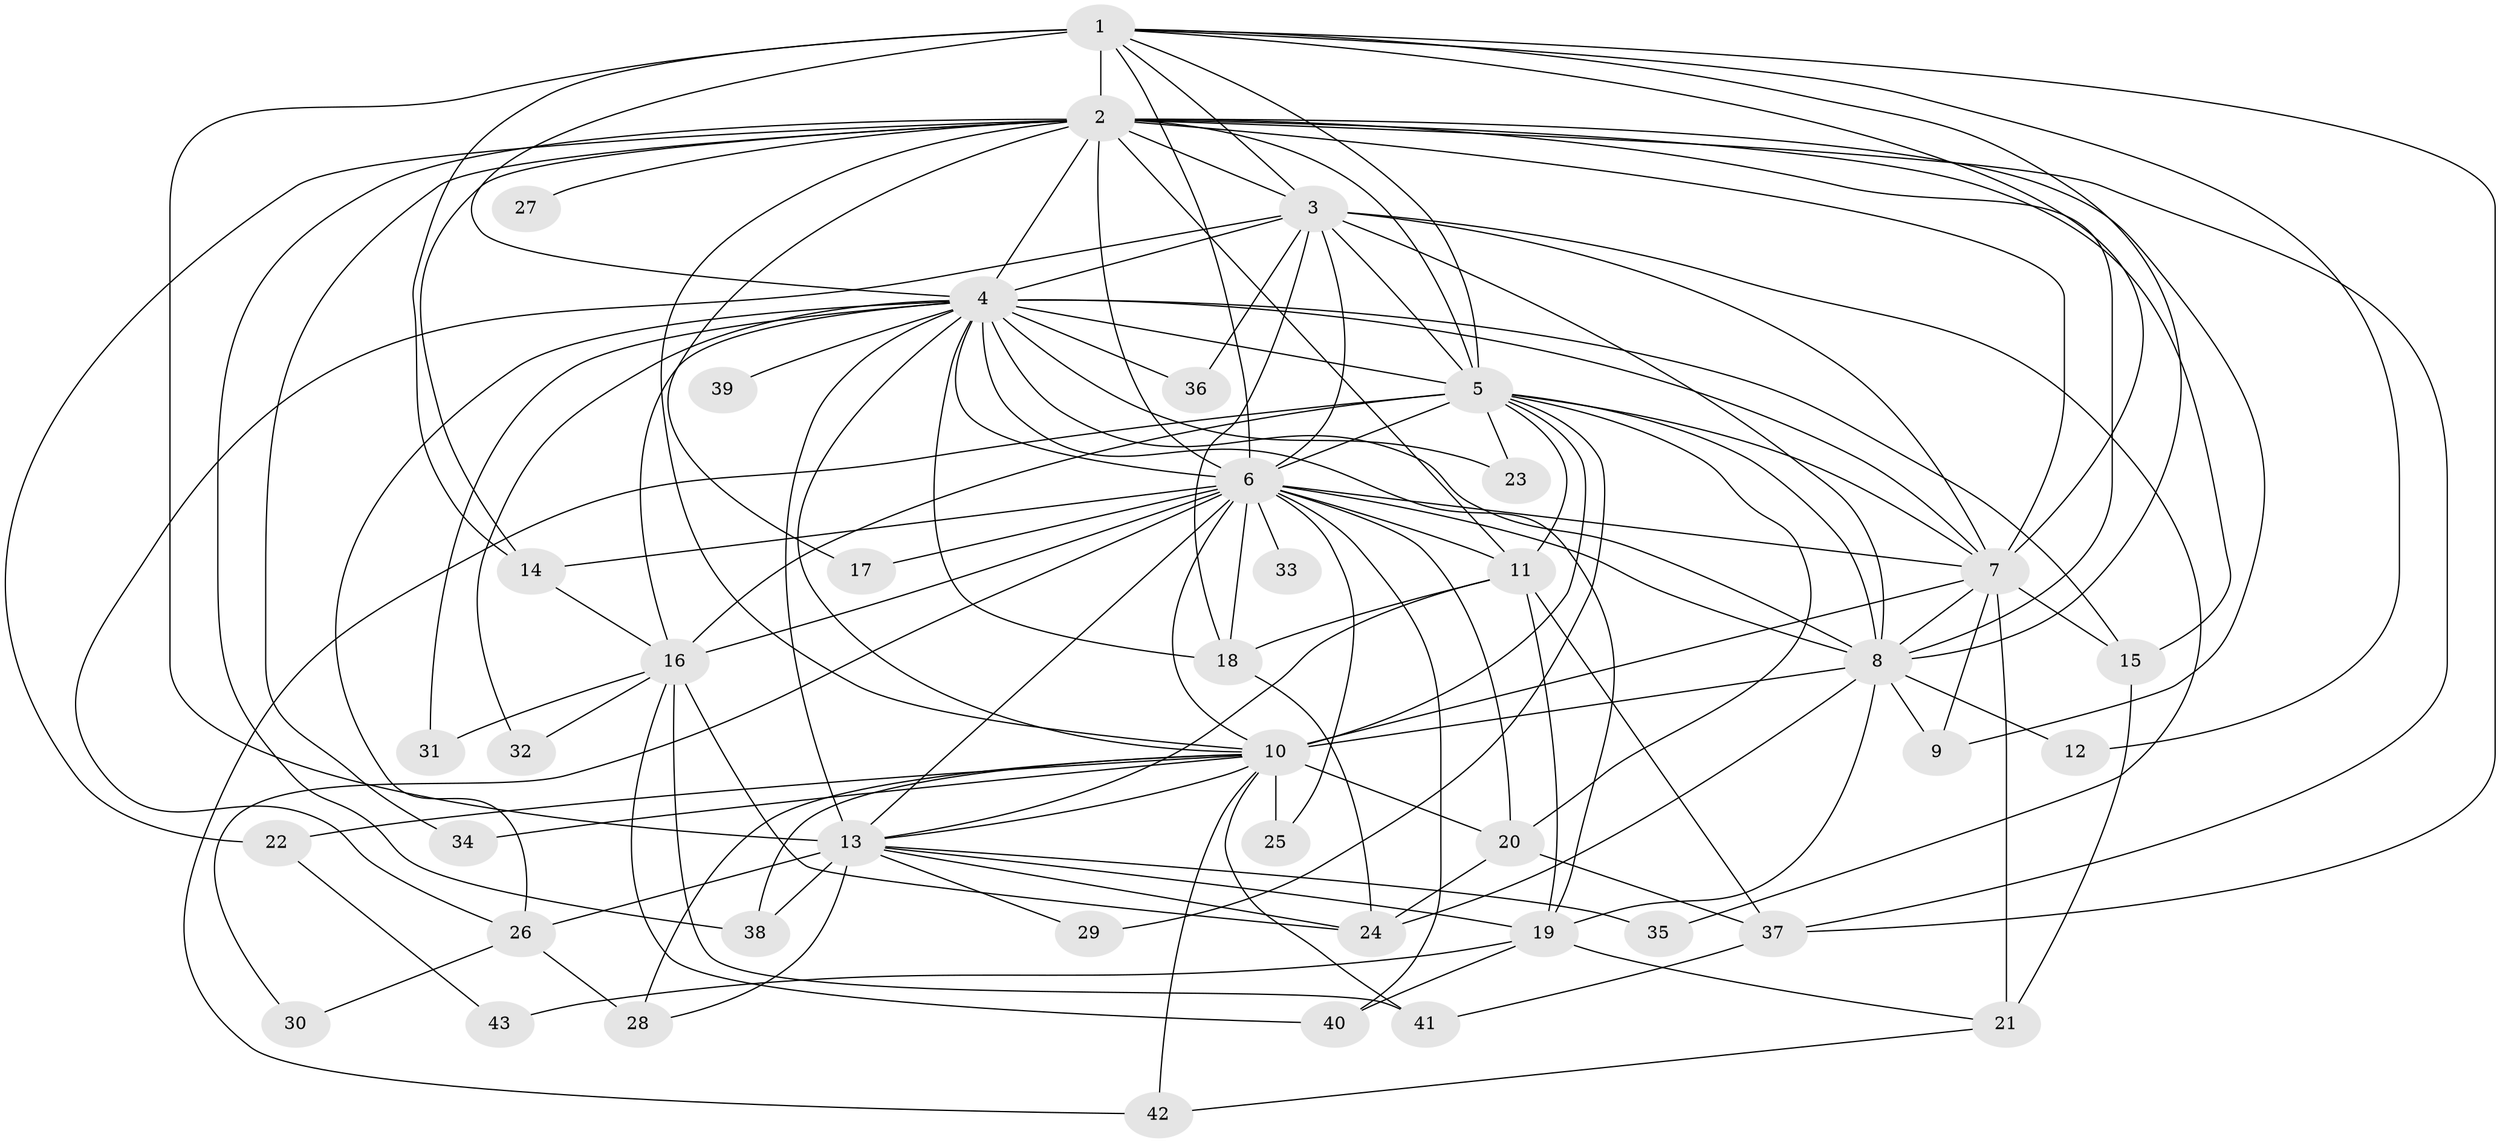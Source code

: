 // original degree distribution, {21: 0.019417475728155338, 14: 0.009708737864077669, 13: 0.009708737864077669, 24: 0.009708737864077669, 19: 0.009708737864077669, 27: 0.009708737864077669, 17: 0.009708737864077669, 23: 0.019417475728155338, 3: 0.1553398058252427, 2: 0.5728155339805825, 10: 0.009708737864077669, 4: 0.08737864077669903, 8: 0.019417475728155338, 5: 0.038834951456310676, 6: 0.019417475728155338}
// Generated by graph-tools (version 1.1) at 2025/49/03/04/25 22:49:35]
// undirected, 43 vertices, 125 edges
graph export_dot {
  node [color=gray90,style=filled];
  1;
  2;
  3;
  4;
  5;
  6;
  7;
  8;
  9;
  10;
  11;
  12;
  13;
  14;
  15;
  16;
  17;
  18;
  19;
  20;
  21;
  22;
  23;
  24;
  25;
  26;
  27;
  28;
  29;
  30;
  31;
  32;
  33;
  34;
  35;
  36;
  37;
  38;
  39;
  40;
  41;
  42;
  43;
  1 -- 2 [weight=2.0];
  1 -- 3 [weight=1.0];
  1 -- 4 [weight=1.0];
  1 -- 5 [weight=2.0];
  1 -- 6 [weight=1.0];
  1 -- 7 [weight=2.0];
  1 -- 8 [weight=1.0];
  1 -- 12 [weight=1.0];
  1 -- 13 [weight=8.0];
  1 -- 14 [weight=1.0];
  1 -- 37 [weight=1.0];
  2 -- 3 [weight=3.0];
  2 -- 4 [weight=3.0];
  2 -- 5 [weight=4.0];
  2 -- 6 [weight=3.0];
  2 -- 7 [weight=2.0];
  2 -- 8 [weight=2.0];
  2 -- 9 [weight=1.0];
  2 -- 10 [weight=1.0];
  2 -- 11 [weight=2.0];
  2 -- 14 [weight=1.0];
  2 -- 15 [weight=1.0];
  2 -- 17 [weight=1.0];
  2 -- 22 [weight=1.0];
  2 -- 27 [weight=2.0];
  2 -- 34 [weight=1.0];
  2 -- 37 [weight=1.0];
  2 -- 38 [weight=1.0];
  3 -- 4 [weight=1.0];
  3 -- 5 [weight=2.0];
  3 -- 6 [weight=2.0];
  3 -- 7 [weight=1.0];
  3 -- 8 [weight=1.0];
  3 -- 18 [weight=1.0];
  3 -- 26 [weight=1.0];
  3 -- 35 [weight=1.0];
  3 -- 36 [weight=1.0];
  4 -- 5 [weight=2.0];
  4 -- 6 [weight=1.0];
  4 -- 7 [weight=1.0];
  4 -- 8 [weight=1.0];
  4 -- 10 [weight=2.0];
  4 -- 13 [weight=1.0];
  4 -- 15 [weight=1.0];
  4 -- 16 [weight=1.0];
  4 -- 18 [weight=1.0];
  4 -- 19 [weight=1.0];
  4 -- 23 [weight=1.0];
  4 -- 26 [weight=1.0];
  4 -- 31 [weight=1.0];
  4 -- 32 [weight=1.0];
  4 -- 36 [weight=1.0];
  4 -- 39 [weight=1.0];
  5 -- 6 [weight=2.0];
  5 -- 7 [weight=3.0];
  5 -- 8 [weight=3.0];
  5 -- 10 [weight=1.0];
  5 -- 11 [weight=1.0];
  5 -- 16 [weight=9.0];
  5 -- 20 [weight=1.0];
  5 -- 23 [weight=1.0];
  5 -- 29 [weight=2.0];
  5 -- 42 [weight=1.0];
  6 -- 7 [weight=1.0];
  6 -- 8 [weight=1.0];
  6 -- 10 [weight=1.0];
  6 -- 11 [weight=2.0];
  6 -- 13 [weight=1.0];
  6 -- 14 [weight=2.0];
  6 -- 16 [weight=1.0];
  6 -- 17 [weight=2.0];
  6 -- 18 [weight=1.0];
  6 -- 20 [weight=1.0];
  6 -- 25 [weight=1.0];
  6 -- 30 [weight=1.0];
  6 -- 33 [weight=1.0];
  6 -- 40 [weight=1.0];
  7 -- 8 [weight=1.0];
  7 -- 9 [weight=1.0];
  7 -- 10 [weight=1.0];
  7 -- 15 [weight=1.0];
  7 -- 21 [weight=3.0];
  8 -- 9 [weight=1.0];
  8 -- 10 [weight=8.0];
  8 -- 12 [weight=2.0];
  8 -- 19 [weight=1.0];
  8 -- 24 [weight=1.0];
  10 -- 13 [weight=1.0];
  10 -- 20 [weight=3.0];
  10 -- 22 [weight=1.0];
  10 -- 25 [weight=2.0];
  10 -- 28 [weight=1.0];
  10 -- 34 [weight=1.0];
  10 -- 38 [weight=1.0];
  10 -- 41 [weight=1.0];
  10 -- 42 [weight=1.0];
  11 -- 13 [weight=1.0];
  11 -- 18 [weight=4.0];
  11 -- 19 [weight=1.0];
  11 -- 37 [weight=1.0];
  13 -- 19 [weight=2.0];
  13 -- 24 [weight=1.0];
  13 -- 26 [weight=2.0];
  13 -- 28 [weight=1.0];
  13 -- 29 [weight=1.0];
  13 -- 35 [weight=1.0];
  13 -- 38 [weight=1.0];
  14 -- 16 [weight=1.0];
  15 -- 21 [weight=1.0];
  16 -- 24 [weight=1.0];
  16 -- 31 [weight=1.0];
  16 -- 32 [weight=1.0];
  16 -- 40 [weight=1.0];
  16 -- 41 [weight=1.0];
  18 -- 24 [weight=1.0];
  19 -- 21 [weight=1.0];
  19 -- 40 [weight=1.0];
  19 -- 43 [weight=1.0];
  20 -- 24 [weight=1.0];
  20 -- 37 [weight=2.0];
  21 -- 42 [weight=1.0];
  22 -- 43 [weight=1.0];
  26 -- 28 [weight=1.0];
  26 -- 30 [weight=1.0];
  37 -- 41 [weight=1.0];
}
